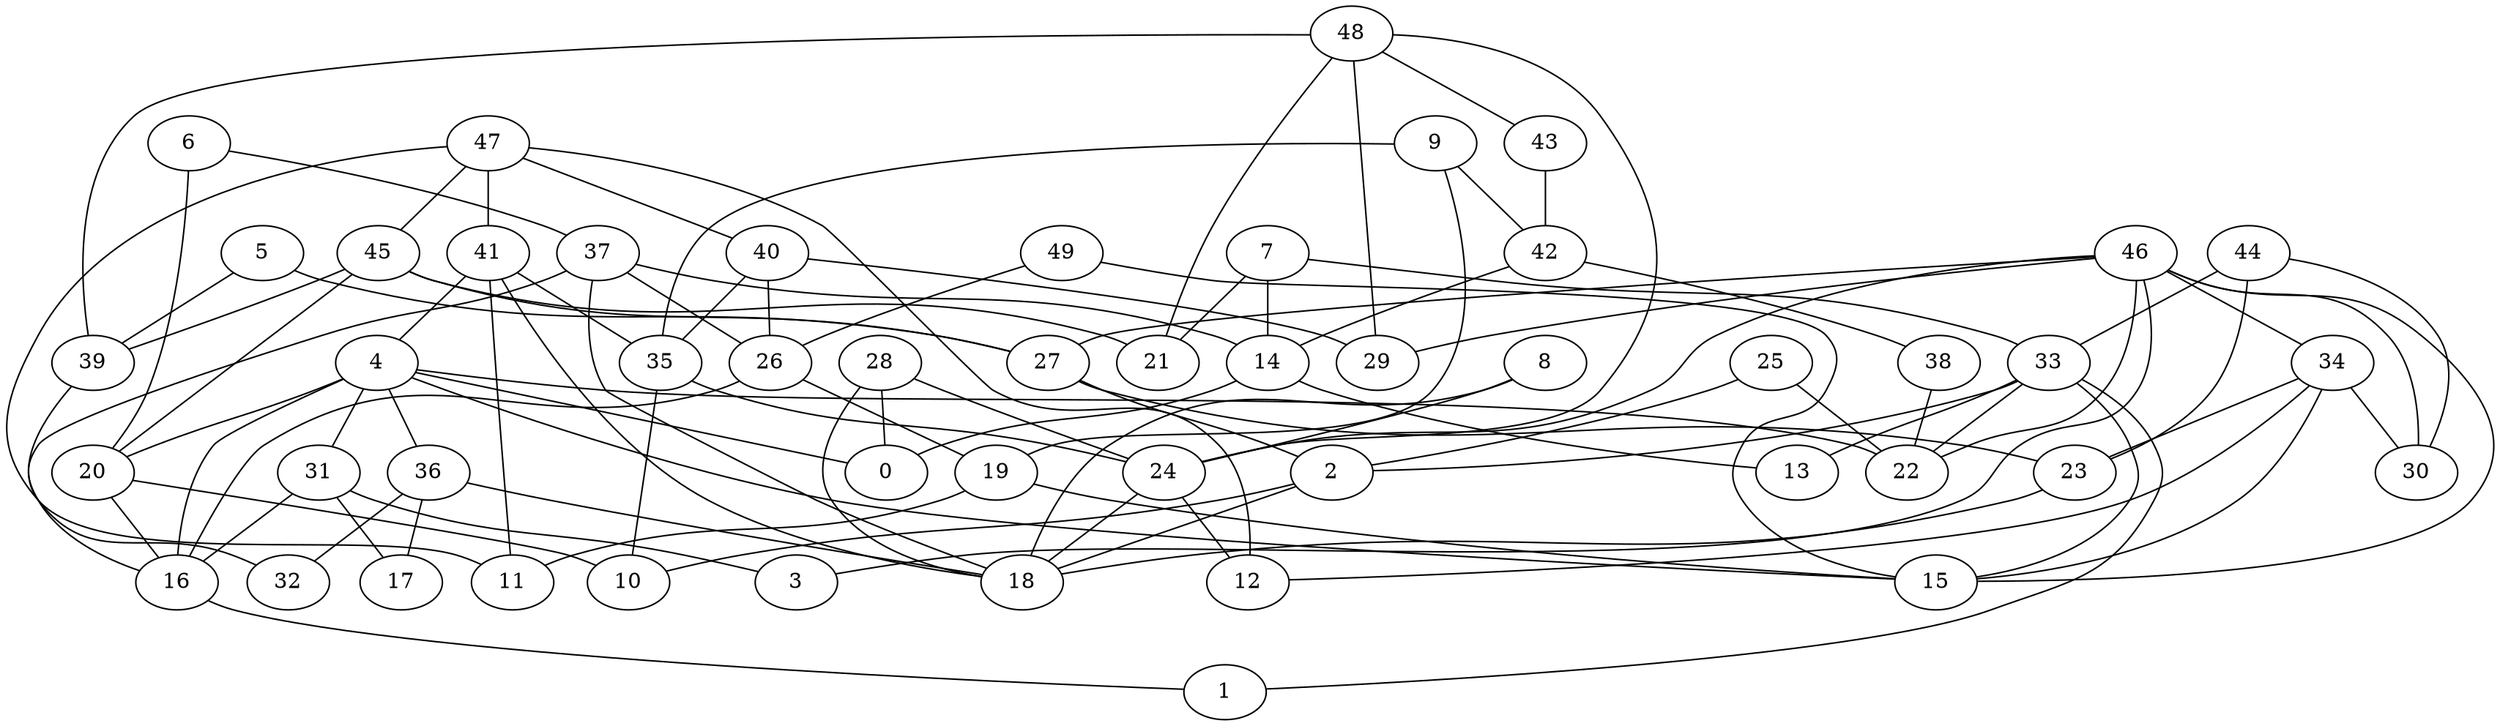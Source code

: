 digraph GG_graph {

subgraph G_graph {
edge [color = black]
"31" -> "17" [dir = none]
"31" -> "16" [dir = none]
"31" -> "3" [dir = none]
"24" -> "18" [dir = none]
"24" -> "12" [dir = none]
"26" -> "19" [dir = none]
"26" -> "16" [dir = none]
"6" -> "37" [dir = none]
"6" -> "20" [dir = none]
"45" -> "21" [dir = none]
"45" -> "39" [dir = none]
"45" -> "20" [dir = none]
"45" -> "27" [dir = none]
"44" -> "33" [dir = none]
"44" -> "23" [dir = none]
"44" -> "30" [dir = none]
"37" -> "26" [dir = none]
"37" -> "18" [dir = none]
"37" -> "16" [dir = none]
"37" -> "14" [dir = none]
"46" -> "3" [dir = none]
"46" -> "30" [dir = none]
"46" -> "24" [dir = none]
"46" -> "34" [dir = none]
"46" -> "15" [dir = none]
"46" -> "29" [dir = none]
"20" -> "16" [dir = none]
"20" -> "10" [dir = none]
"34" -> "15" [dir = none]
"34" -> "23" [dir = none]
"34" -> "30" [dir = none]
"34" -> "12" [dir = none]
"14" -> "0" [dir = none]
"14" -> "13" [dir = none]
"5" -> "27" [dir = none]
"5" -> "39" [dir = none]
"48" -> "29" [dir = none]
"48" -> "24" [dir = none]
"48" -> "21" [dir = none]
"48" -> "39" [dir = none]
"48" -> "43" [dir = none]
"43" -> "42" [dir = none]
"36" -> "18" [dir = none]
"36" -> "32" [dir = none]
"36" -> "17" [dir = none]
"38" -> "22" [dir = none]
"8" -> "24" [dir = none]
"8" -> "18" [dir = none]
"19" -> "15" [dir = none]
"19" -> "11" [dir = none]
"9" -> "42" [dir = none]
"9" -> "35" [dir = none]
"9" -> "19" [dir = none]
"7" -> "14" [dir = none]
"7" -> "21" [dir = none]
"7" -> "33" [dir = none]
"41" -> "11" [dir = none]
"41" -> "35" [dir = none]
"41" -> "18" [dir = none]
"41" -> "4" [dir = none]
"28" -> "24" [dir = none]
"28" -> "18" [dir = none]
"28" -> "0" [dir = none]
"40" -> "29" [dir = none]
"40" -> "26" [dir = none]
"40" -> "35" [dir = none]
"33" -> "1" [dir = none]
"33" -> "22" [dir = none]
"33" -> "2" [dir = none]
"33" -> "15" [dir = none]
"33" -> "13" [dir = none]
"39" -> "32" [dir = none]
"16" -> "1" [dir = none]
"47" -> "12" [dir = none]
"47" -> "11" [dir = none]
"47" -> "41" [dir = none]
"47" -> "45" [dir = none]
"47" -> "40" [dir = none]
"27" -> "2" [dir = none]
"27" -> "23" [dir = none]
"35" -> "24" [dir = none]
"35" -> "10" [dir = none]
"23" -> "18" [dir = none]
"2" -> "10" [dir = none]
"2" -> "18" [dir = none]
"25" -> "2" [dir = none]
"25" -> "22" [dir = none]
"4" -> "16" [dir = none]
"4" -> "20" [dir = none]
"4" -> "31" [dir = none]
"4" -> "0" [dir = none]
"4" -> "15" [dir = none]
"4" -> "36" [dir = none]
"4" -> "22" [dir = none]
"42" -> "14" [dir = none]
"42" -> "38" [dir = none]
"49" -> "26" [dir = none]
"49" -> "15" [dir = none]
"46" -> "22" [dir = none]
"46" -> "27" [dir = none]
}

}
